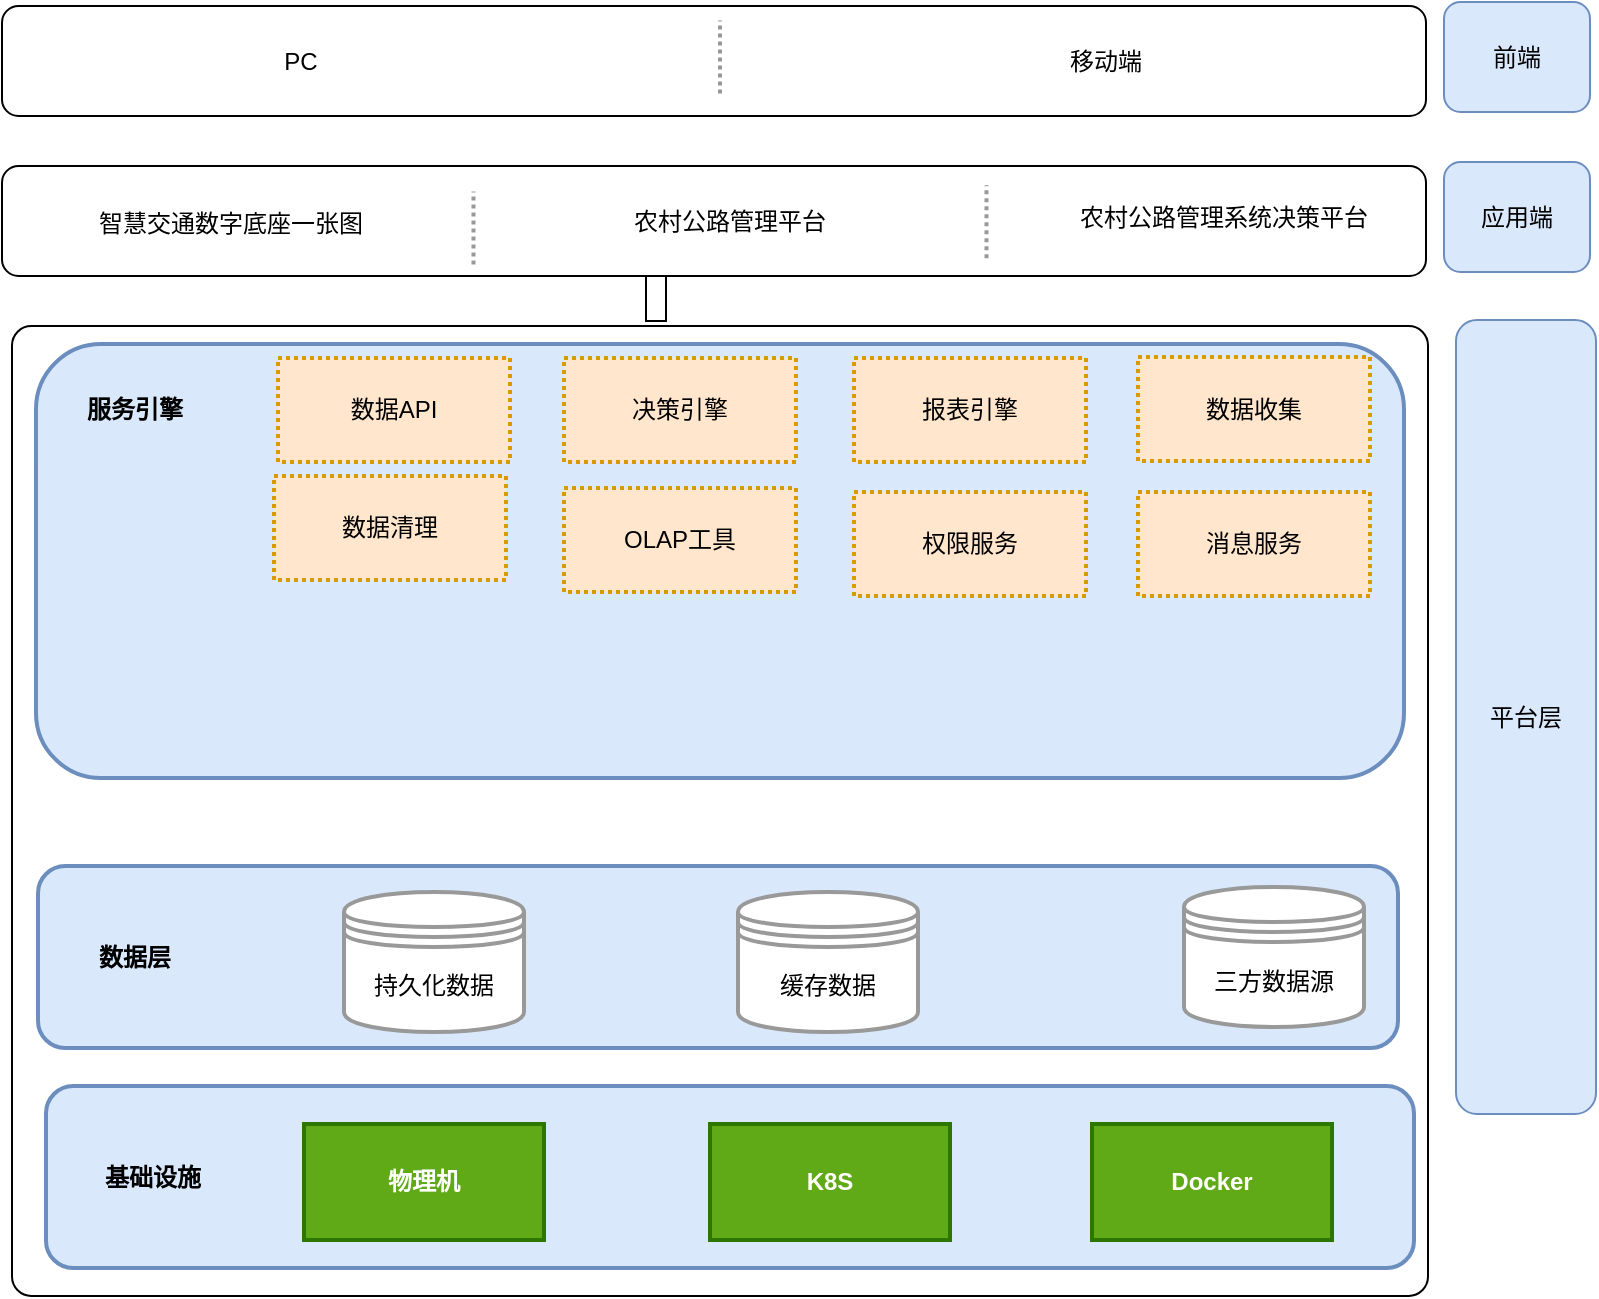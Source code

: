<mxfile version="20.4.0" type="github">
  <diagram id="6a731a19-8d31-9384-78a2-239565b7b9f0" name="Page-1">
    <mxGraphModel dx="1221" dy="1508" grid="0" gridSize="10" guides="1" tooltips="1" connect="1" arrows="1" fold="1" page="1" pageScale="1" pageWidth="1169" pageHeight="827" background="none" math="0" shadow="0">
      <root>
        <mxCell id="0" />
        <mxCell id="1" parent="0" />
        <mxCell id="rbL4g57tRVtSpH46jvl9-2088" value="" style="rounded=1;whiteSpace=wrap;html=1;" vertex="1" parent="1">
          <mxGeometry x="98" y="-648" width="712" height="55" as="geometry" />
        </mxCell>
        <mxCell id="rbL4g57tRVtSpH46jvl9-2085" value="" style="rounded=1;whiteSpace=wrap;html=1;arcSize=2;" vertex="1" parent="1">
          <mxGeometry x="103" y="-488" width="708" height="485" as="geometry" />
        </mxCell>
        <mxCell id="rbL4g57tRVtSpH46jvl9-2087" value="PC" style="text;html=1;strokeColor=none;fillColor=none;align=center;verticalAlign=middle;whiteSpace=wrap;rounded=0;" vertex="1" parent="1">
          <mxGeometry x="180" y="-637.68" width="135" height="36.25" as="geometry" />
        </mxCell>
        <mxCell id="rbL4g57tRVtSpH46jvl9-2089" value="前端" style="rounded=1;whiteSpace=wrap;html=1;fillColor=#dae8fc;strokeColor=#6c8ebf;" vertex="1" parent="1">
          <mxGeometry x="819" y="-650" width="73" height="55" as="geometry" />
        </mxCell>
        <mxCell id="rbL4g57tRVtSpH46jvl9-2090" value="移动端" style="text;html=1;strokeColor=none;fillColor=none;align=center;verticalAlign=middle;whiteSpace=wrap;rounded=0;" vertex="1" parent="1">
          <mxGeometry x="599" y="-637.68" width="102" height="34.37" as="geometry" />
        </mxCell>
        <mxCell id="rbL4g57tRVtSpH46jvl9-2096" value="" style="line;strokeWidth=2;html=1;perimeter=backbonePerimeter;points=[];outlineConnect=0;rounded=1;dashed=1;rotation=-90;strokeColor=#999999;dashPattern=1 1;" vertex="1" parent="1">
          <mxGeometry x="438.75" y="-627.5" width="36.5" height="10" as="geometry" />
        </mxCell>
        <mxCell id="rbL4g57tRVtSpH46jvl9-2099" value="平台层" style="rounded=1;whiteSpace=wrap;html=1;fillColor=#dae8fc;strokeColor=#6c8ebf;" vertex="1" parent="1">
          <mxGeometry x="825" y="-491" width="70" height="397" as="geometry" />
        </mxCell>
        <mxCell id="rbL4g57tRVtSpH46jvl9-2109" value="" style="rounded=1;whiteSpace=wrap;html=1;strokeColor=#6c8ebf;strokeWidth=2;fillColor=#dae8fc;" vertex="1" parent="1">
          <mxGeometry x="115" y="-479" width="684" height="217" as="geometry" />
        </mxCell>
        <mxCell id="rbL4g57tRVtSpH46jvl9-2110" value="服务引擎" style="text;html=1;strokeColor=none;fillColor=none;align=center;verticalAlign=middle;whiteSpace=wrap;rounded=0;dashed=1;dashPattern=1 1;strokeWidth=2;fontStyle=1" vertex="1" parent="1">
          <mxGeometry x="132" y="-463" width="65" height="33" as="geometry" />
        </mxCell>
        <mxCell id="rbL4g57tRVtSpH46jvl9-2111" value="数据API" style="rounded=0;whiteSpace=wrap;html=1;dashed=1;dashPattern=1 1;strokeColor=#d79b00;strokeWidth=2;fillColor=#ffe6cc;" vertex="1" parent="1">
          <mxGeometry x="236" y="-472" width="116" height="52" as="geometry" />
        </mxCell>
        <mxCell id="rbL4g57tRVtSpH46jvl9-2112" value="决策引擎" style="rounded=0;whiteSpace=wrap;html=1;dashed=1;dashPattern=1 1;strokeColor=#d79b00;strokeWidth=2;fillColor=#ffe6cc;" vertex="1" parent="1">
          <mxGeometry x="379" y="-472" width="116" height="52" as="geometry" />
        </mxCell>
        <mxCell id="rbL4g57tRVtSpH46jvl9-2113" value="报表引擎&lt;span style=&quot;color: rgba(0, 0, 0, 0); font-family: monospace; font-size: 0px; text-align: start;&quot;&gt;%3CmxGraphModel%3E%3Croot%3E%3CmxCell%20id%3D%220%22%2F%3E%3CmxCell%20id%3D%221%22%20parent%3D%220%22%2F%3E%3CmxCell%20id%3D%222%22%20value%3D%22%E5%86%B3%E7%AD%96%E5%BC%95%E6%93%8E%22%20style%3D%22rounded%3D0%3BwhiteSpace%3Dwrap%3Bhtml%3D1%3Bdashed%3D1%3BdashPattern%3D1%201%3BstrokeColor%3D%23d79b00%3BstrokeWidth%3D2%3BfillColor%3D%23ffe6cc%3B%22%20vertex%3D%221%22%20parent%3D%221%22%3E%3CmxGeometry%20x%3D%22341%22%20y%3D%22-472.5%22%20width%3D%22116%22%20height%3D%2252%22%20as%3D%22geometry%22%2F%3E%3C%2FmxCell%3E%3C%2Froot%3E%3C%2FmxGraphModel%3E&lt;/span&gt;" style="rounded=0;whiteSpace=wrap;html=1;dashed=1;dashPattern=1 1;strokeColor=#d79b00;strokeWidth=2;fillColor=#ffe6cc;" vertex="1" parent="1">
          <mxGeometry x="524" y="-472" width="116" height="52" as="geometry" />
        </mxCell>
        <mxCell id="rbL4g57tRVtSpH46jvl9-2114" value="数据收集" style="rounded=0;whiteSpace=wrap;html=1;dashed=1;dashPattern=1 1;strokeColor=#d79b00;strokeWidth=2;fillColor=#ffe6cc;" vertex="1" parent="1">
          <mxGeometry x="666" y="-472.5" width="116" height="52" as="geometry" />
        </mxCell>
        <mxCell id="rbL4g57tRVtSpH46jvl9-2116" value="" style="shape=flexArrow;endArrow=classic;html=1;rounded=0;" edge="1" parent="1">
          <mxGeometry width="50" height="50" relative="1" as="geometry">
            <mxPoint x="425" y="-490" as="sourcePoint" />
            <mxPoint x="425" y="-543" as="targetPoint" />
          </mxGeometry>
        </mxCell>
        <mxCell id="rbL4g57tRVtSpH46jvl9-2117" value="" style="rounded=1;whiteSpace=wrap;html=1;" vertex="1" parent="1">
          <mxGeometry x="98" y="-568" width="712" height="55" as="geometry" />
        </mxCell>
        <mxCell id="rbL4g57tRVtSpH46jvl9-2118" value="智慧交通数字底座一张图" style="text;html=1;strokeColor=none;fillColor=none;align=center;verticalAlign=middle;whiteSpace=wrap;rounded=0;" vertex="1" parent="1">
          <mxGeometry x="145" y="-557.31" width="135" height="36.25" as="geometry" />
        </mxCell>
        <mxCell id="rbL4g57tRVtSpH46jvl9-2119" value="应用端" style="rounded=1;whiteSpace=wrap;html=1;fillColor=#dae8fc;strokeColor=#6c8ebf;" vertex="1" parent="1">
          <mxGeometry x="819" y="-570" width="73" height="55" as="geometry" />
        </mxCell>
        <mxCell id="rbL4g57tRVtSpH46jvl9-2120" value="农村公路管理平台" style="text;html=1;strokeColor=none;fillColor=none;align=center;verticalAlign=middle;whiteSpace=wrap;rounded=0;" vertex="1" parent="1">
          <mxGeometry x="411" y="-557.31" width="102" height="34.37" as="geometry" />
        </mxCell>
        <mxCell id="rbL4g57tRVtSpH46jvl9-2122" value="农村公路管理系统决策平台" style="text;html=1;strokeColor=none;fillColor=none;align=center;verticalAlign=middle;whiteSpace=wrap;rounded=0;" vertex="1" parent="1">
          <mxGeometry x="636" y="-562.78" width="146" height="40.56" as="geometry" />
        </mxCell>
        <mxCell id="rbL4g57tRVtSpH46jvl9-2123" value="" style="line;strokeWidth=2;html=1;perimeter=backbonePerimeter;points=[];outlineConnect=0;rounded=1;dashed=1;rotation=-90;strokeColor=#999999;dashPattern=1 1;" vertex="1" parent="1">
          <mxGeometry x="315.5" y="-542" width="36.5" height="10" as="geometry" />
        </mxCell>
        <mxCell id="rbL4g57tRVtSpH46jvl9-2125" value="" style="line;strokeWidth=2;html=1;perimeter=backbonePerimeter;points=[];outlineConnect=0;rounded=1;dashed=1;rotation=-90;strokeColor=#999999;dashPattern=1 1;" vertex="1" parent="1">
          <mxGeometry x="572" y="-545.12" width="36.5" height="10" as="geometry" />
        </mxCell>
        <mxCell id="rbL4g57tRVtSpH46jvl9-2126" value="" style="rounded=1;whiteSpace=wrap;html=1;strokeColor=#6c8ebf;strokeWidth=2;fillColor=#dae8fc;" vertex="1" parent="1">
          <mxGeometry x="116" y="-218" width="680" height="91" as="geometry" />
        </mxCell>
        <mxCell id="rbL4g57tRVtSpH46jvl9-2127" value="数据层" style="text;html=1;strokeColor=none;fillColor=none;align=center;verticalAlign=middle;whiteSpace=wrap;rounded=0;dashed=1;dashPattern=1 1;strokeWidth=2;fontStyle=1" vertex="1" parent="1">
          <mxGeometry x="132" y="-189" width="65" height="33" as="geometry" />
        </mxCell>
        <mxCell id="rbL4g57tRVtSpH46jvl9-2128" value="持久化数据" style="shape=datastore;whiteSpace=wrap;html=1;rounded=1;strokeColor=#999999;strokeWidth=2;" vertex="1" parent="1">
          <mxGeometry x="269" y="-205" width="90" height="70" as="geometry" />
        </mxCell>
        <mxCell id="rbL4g57tRVtSpH46jvl9-2129" value="缓存数据" style="shape=datastore;whiteSpace=wrap;html=1;rounded=1;strokeColor=#999999;strokeWidth=2;" vertex="1" parent="1">
          <mxGeometry x="466" y="-205" width="90" height="70" as="geometry" />
        </mxCell>
        <mxCell id="rbL4g57tRVtSpH46jvl9-2130" value="三方数据源" style="shape=datastore;whiteSpace=wrap;html=1;rounded=1;strokeColor=#999999;strokeWidth=2;" vertex="1" parent="1">
          <mxGeometry x="689" y="-207.5" width="90" height="70" as="geometry" />
        </mxCell>
        <mxCell id="rbL4g57tRVtSpH46jvl9-2132" value="" style="rounded=1;whiteSpace=wrap;html=1;strokeColor=#6c8ebf;strokeWidth=2;fillColor=#dae8fc;" vertex="1" parent="1">
          <mxGeometry x="120" y="-108" width="684" height="91" as="geometry" />
        </mxCell>
        <mxCell id="rbL4g57tRVtSpH46jvl9-2133" value="基础设施" style="text;html=1;strokeColor=none;fillColor=none;align=center;verticalAlign=middle;whiteSpace=wrap;rounded=0;dashed=1;dashPattern=1 1;strokeWidth=2;fontStyle=1" vertex="1" parent="1">
          <mxGeometry x="141" y="-79" width="65" height="33" as="geometry" />
        </mxCell>
        <mxCell id="rbL4g57tRVtSpH46jvl9-2134" value="&lt;b&gt;物理机&lt;/b&gt;" style="rounded=0;whiteSpace=wrap;html=1;strokeColor=#2D7600;strokeWidth=2;fillColor=#60a917;fontColor=#ffffff;" vertex="1" parent="1">
          <mxGeometry x="249" y="-89" width="120" height="58" as="geometry" />
        </mxCell>
        <mxCell id="rbL4g57tRVtSpH46jvl9-2135" value="&lt;b&gt;K8S&lt;/b&gt;" style="rounded=0;whiteSpace=wrap;html=1;strokeColor=#2D7600;strokeWidth=2;fillColor=#60a917;fontColor=#ffffff;" vertex="1" parent="1">
          <mxGeometry x="452" y="-89" width="120" height="58" as="geometry" />
        </mxCell>
        <mxCell id="rbL4g57tRVtSpH46jvl9-2136" value="&lt;b&gt;Docker&lt;/b&gt;" style="rounded=0;whiteSpace=wrap;html=1;strokeColor=#2D7600;strokeWidth=2;fillColor=#60a917;fontColor=#ffffff;" vertex="1" parent="1">
          <mxGeometry x="643" y="-89" width="120" height="58" as="geometry" />
        </mxCell>
        <mxCell id="rbL4g57tRVtSpH46jvl9-2137" value="数据清理" style="rounded=0;whiteSpace=wrap;html=1;dashed=1;dashPattern=1 1;strokeColor=#d79b00;strokeWidth=2;fillColor=#ffe6cc;" vertex="1" parent="1">
          <mxGeometry x="234" y="-413" width="116" height="52" as="geometry" />
        </mxCell>
        <mxCell id="rbL4g57tRVtSpH46jvl9-2138" value="OLAP工具" style="rounded=0;whiteSpace=wrap;html=1;dashed=1;dashPattern=1 1;strokeColor=#d79b00;strokeWidth=2;fillColor=#ffe6cc;" vertex="1" parent="1">
          <mxGeometry x="379" y="-407" width="116" height="52" as="geometry" />
        </mxCell>
        <mxCell id="rbL4g57tRVtSpH46jvl9-2139" value="权限服务" style="rounded=0;whiteSpace=wrap;html=1;dashed=1;dashPattern=1 1;strokeColor=#d79b00;strokeWidth=2;fillColor=#ffe6cc;" vertex="1" parent="1">
          <mxGeometry x="524" y="-405" width="116" height="52" as="geometry" />
        </mxCell>
        <mxCell id="rbL4g57tRVtSpH46jvl9-2140" value="消息服务" style="rounded=0;whiteSpace=wrap;html=1;dashed=1;dashPattern=1 1;strokeColor=#d79b00;strokeWidth=2;fillColor=#ffe6cc;" vertex="1" parent="1">
          <mxGeometry x="666" y="-405" width="116" height="52" as="geometry" />
        </mxCell>
      </root>
    </mxGraphModel>
  </diagram>
</mxfile>
